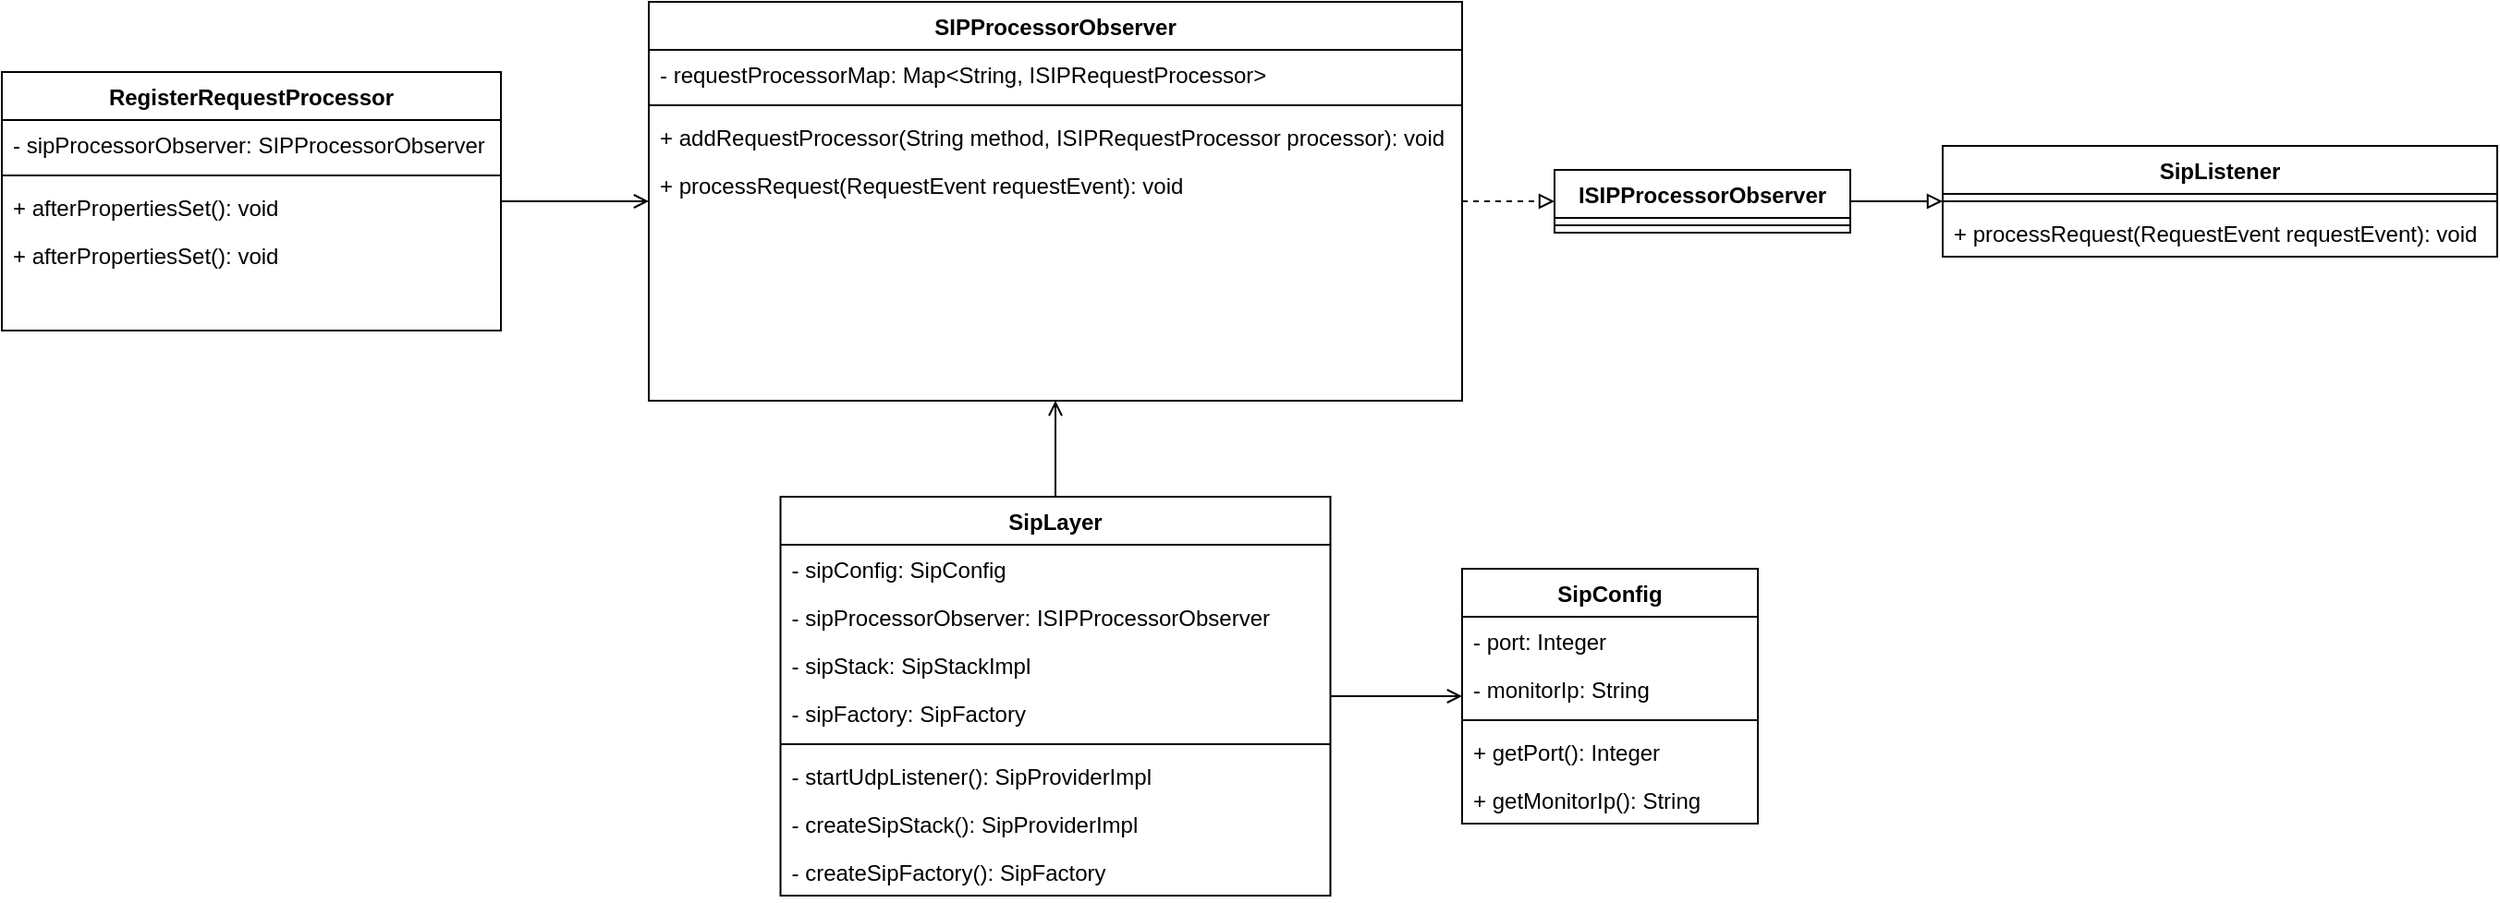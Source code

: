 <mxfile version="17.4.6" type="github">
  <diagram id="C5RBs43oDa-KdzZeNtuy" name="Page-1">
    <mxGraphModel dx="1422" dy="793" grid="1" gridSize="10" guides="1" tooltips="1" connect="1" arrows="1" fold="1" page="1" pageScale="1" pageWidth="827" pageHeight="1169" math="0" shadow="0">
      <root>
        <mxCell id="WIyWlLk6GJQsqaUBKTNV-0" />
        <mxCell id="WIyWlLk6GJQsqaUBKTNV-1" parent="WIyWlLk6GJQsqaUBKTNV-0" />
        <mxCell id="D6CzbZ3rq5XKeNRT8dIp-10" value="" style="rounded=0;orthogonalLoop=1;jettySize=auto;html=1;endArrow=open;endFill=0;" parent="WIyWlLk6GJQsqaUBKTNV-1" source="zkfFHV4jXpPFQw0GAbJ--6" target="zkfFHV4jXpPFQw0GAbJ--17" edge="1">
          <mxGeometry relative="1" as="geometry">
            <mxPoint x="500" y="449" as="targetPoint" />
          </mxGeometry>
        </mxCell>
        <mxCell id="zkfFHV4jXpPFQw0GAbJ--6" value="RegisterRequestProcessor" style="swimlane;fontStyle=1;align=center;verticalAlign=top;childLayout=stackLayout;horizontal=1;startSize=26;horizontalStack=0;resizeParent=1;resizeLast=0;collapsible=1;marginBottom=0;rounded=0;shadow=0;strokeWidth=1;" parent="WIyWlLk6GJQsqaUBKTNV-1" vertex="1">
          <mxGeometry x="30" y="380" width="270" height="140" as="geometry">
            <mxRectangle x="130" y="380" width="160" height="26" as="alternateBounds" />
          </mxGeometry>
        </mxCell>
        <mxCell id="zkfFHV4jXpPFQw0GAbJ--7" value="- sipProcessorObserver: SIPProcessorObserver" style="text;align=left;verticalAlign=top;spacingLeft=4;spacingRight=4;overflow=hidden;rotatable=0;points=[[0,0.5],[1,0.5]];portConstraint=eastwest;" parent="zkfFHV4jXpPFQw0GAbJ--6" vertex="1">
          <mxGeometry y="26" width="270" height="26" as="geometry" />
        </mxCell>
        <mxCell id="zkfFHV4jXpPFQw0GAbJ--9" value="" style="line;html=1;strokeWidth=1;align=left;verticalAlign=middle;spacingTop=-1;spacingLeft=3;spacingRight=3;rotatable=0;labelPosition=right;points=[];portConstraint=eastwest;" parent="zkfFHV4jXpPFQw0GAbJ--6" vertex="1">
          <mxGeometry y="52" width="270" height="8" as="geometry" />
        </mxCell>
        <mxCell id="zkfFHV4jXpPFQw0GAbJ--11" value="+ afterPropertiesSet(): void" style="text;align=left;verticalAlign=top;spacingLeft=4;spacingRight=4;overflow=hidden;rotatable=0;points=[[0,0.5],[1,0.5]];portConstraint=eastwest;" parent="zkfFHV4jXpPFQw0GAbJ--6" vertex="1">
          <mxGeometry y="60" width="270" height="26" as="geometry" />
        </mxCell>
        <mxCell id="D6CzbZ3rq5XKeNRT8dIp-11" value="+ afterPropertiesSet(): void" style="text;align=left;verticalAlign=top;spacingLeft=4;spacingRight=4;overflow=hidden;rotatable=0;points=[[0,0.5],[1,0.5]];portConstraint=eastwest;" parent="zkfFHV4jXpPFQw0GAbJ--6" vertex="1">
          <mxGeometry y="86" width="270" height="26" as="geometry" />
        </mxCell>
        <mxCell id="D6CzbZ3rq5XKeNRT8dIp-21" value="" style="edgeStyle=none;rounded=0;orthogonalLoop=1;jettySize=auto;html=1;endArrow=block;endFill=0;dashed=1;" parent="WIyWlLk6GJQsqaUBKTNV-1" source="zkfFHV4jXpPFQw0GAbJ--17" target="D6CzbZ3rq5XKeNRT8dIp-44" edge="1">
          <mxGeometry relative="1" as="geometry">
            <mxPoint x="890" y="450" as="targetPoint" />
          </mxGeometry>
        </mxCell>
        <mxCell id="zkfFHV4jXpPFQw0GAbJ--17" value="SIPProcessorObserver" style="swimlane;fontStyle=1;align=center;verticalAlign=top;childLayout=stackLayout;horizontal=1;startSize=26;horizontalStack=0;resizeParent=1;resizeLast=0;collapsible=1;marginBottom=0;rounded=0;shadow=0;strokeWidth=1;" parent="WIyWlLk6GJQsqaUBKTNV-1" vertex="1">
          <mxGeometry x="380" y="342" width="440" height="216" as="geometry">
            <mxRectangle x="550" y="140" width="160" height="26" as="alternateBounds" />
          </mxGeometry>
        </mxCell>
        <mxCell id="zkfFHV4jXpPFQw0GAbJ--18" value="- requestProcessorMap: Map&lt;String, ISIPRequestProcessor&gt;" style="text;align=left;verticalAlign=top;spacingLeft=4;spacingRight=4;overflow=hidden;rotatable=0;points=[[0,0.5],[1,0.5]];portConstraint=eastwest;" parent="zkfFHV4jXpPFQw0GAbJ--17" vertex="1">
          <mxGeometry y="26" width="440" height="26" as="geometry" />
        </mxCell>
        <mxCell id="zkfFHV4jXpPFQw0GAbJ--23" value="" style="line;html=1;strokeWidth=1;align=left;verticalAlign=middle;spacingTop=-1;spacingLeft=3;spacingRight=3;rotatable=0;labelPosition=right;points=[];portConstraint=eastwest;" parent="zkfFHV4jXpPFQw0GAbJ--17" vertex="1">
          <mxGeometry y="52" width="440" height="8" as="geometry" />
        </mxCell>
        <mxCell id="zkfFHV4jXpPFQw0GAbJ--24" value="+ addRequestProcessor(String method, ISIPRequestProcessor processor): void" style="text;align=left;verticalAlign=top;spacingLeft=4;spacingRight=4;overflow=hidden;rotatable=0;points=[[0,0.5],[1,0.5]];portConstraint=eastwest;" parent="zkfFHV4jXpPFQw0GAbJ--17" vertex="1">
          <mxGeometry y="60" width="440" height="26" as="geometry" />
        </mxCell>
        <mxCell id="D6CzbZ3rq5XKeNRT8dIp-15" value="+ processRequest(RequestEvent requestEvent): void" style="text;align=left;verticalAlign=top;spacingLeft=4;spacingRight=4;overflow=hidden;rotatable=0;points=[[0,0.5],[1,0.5]];portConstraint=eastwest;" parent="zkfFHV4jXpPFQw0GAbJ--17" vertex="1">
          <mxGeometry y="86" width="440" height="26" as="geometry" />
        </mxCell>
        <mxCell id="D6CzbZ3rq5XKeNRT8dIp-24" value="" style="edgeStyle=none;rounded=0;orthogonalLoop=1;jettySize=auto;html=1;endArrow=block;endFill=0;" parent="WIyWlLk6GJQsqaUBKTNV-1" source="D6CzbZ3rq5XKeNRT8dIp-44" target="D6CzbZ3rq5XKeNRT8dIp-33" edge="1">
          <mxGeometry relative="1" as="geometry">
            <mxPoint x="1090" y="549" as="sourcePoint" />
            <mxPoint x="1230" y="450" as="targetPoint" />
          </mxGeometry>
        </mxCell>
        <mxCell id="D6CzbZ3rq5XKeNRT8dIp-33" value="SipListener" style="swimlane;fontStyle=1;align=center;verticalAlign=top;childLayout=stackLayout;horizontal=1;startSize=26;horizontalStack=0;resizeParent=1;resizeParentMax=0;resizeLast=0;collapsible=1;marginBottom=0;" parent="WIyWlLk6GJQsqaUBKTNV-1" vertex="1">
          <mxGeometry x="1080" y="420" width="300" height="60" as="geometry" />
        </mxCell>
        <mxCell id="D6CzbZ3rq5XKeNRT8dIp-35" value="" style="line;strokeWidth=1;fillColor=none;align=left;verticalAlign=middle;spacingTop=-1;spacingLeft=3;spacingRight=3;rotatable=0;labelPosition=right;points=[];portConstraint=eastwest;" parent="D6CzbZ3rq5XKeNRT8dIp-33" vertex="1">
          <mxGeometry y="26" width="300" height="8" as="geometry" />
        </mxCell>
        <mxCell id="D6CzbZ3rq5XKeNRT8dIp-36" value="+ processRequest(RequestEvent requestEvent): void" style="text;strokeColor=none;fillColor=none;align=left;verticalAlign=top;spacingLeft=4;spacingRight=4;overflow=hidden;rotatable=0;points=[[0,0.5],[1,0.5]];portConstraint=eastwest;" parent="D6CzbZ3rq5XKeNRT8dIp-33" vertex="1">
          <mxGeometry y="34" width="300" height="26" as="geometry" />
        </mxCell>
        <mxCell id="D6CzbZ3rq5XKeNRT8dIp-44" value="ISIPProcessorObserver" style="swimlane;fontStyle=1;align=center;verticalAlign=top;childLayout=stackLayout;horizontal=1;startSize=26;horizontalStack=0;resizeParent=1;resizeParentMax=0;resizeLast=0;collapsible=1;marginBottom=0;" parent="WIyWlLk6GJQsqaUBKTNV-1" vertex="1">
          <mxGeometry x="870" y="433" width="160" height="34" as="geometry" />
        </mxCell>
        <mxCell id="D6CzbZ3rq5XKeNRT8dIp-46" value="" style="line;strokeWidth=1;fillColor=none;align=left;verticalAlign=middle;spacingTop=-1;spacingLeft=3;spacingRight=3;rotatable=0;labelPosition=right;points=[];portConstraint=eastwest;" parent="D6CzbZ3rq5XKeNRT8dIp-44" vertex="1">
          <mxGeometry y="26" width="160" height="8" as="geometry" />
        </mxCell>
        <mxCell id="vsLsCilXO2FwELSgvoOJ-0" value="" style="rounded=0;orthogonalLoop=1;jettySize=auto;html=1;endArrow=open;endFill=0;entryX=0.5;entryY=1;entryDx=0;entryDy=0;exitX=0.5;exitY=0;exitDx=0;exitDy=0;" parent="WIyWlLk6GJQsqaUBKTNV-1" source="vsLsCilXO2FwELSgvoOJ-1" target="zkfFHV4jXpPFQw0GAbJ--17" edge="1">
          <mxGeometry relative="1" as="geometry">
            <mxPoint x="599.5" y="620" as="targetPoint" />
            <mxPoint x="600" y="640" as="sourcePoint" />
          </mxGeometry>
        </mxCell>
        <mxCell id="vsLsCilXO2FwELSgvoOJ-1" value="SipLayer" style="swimlane;fontStyle=1;align=center;verticalAlign=top;childLayout=stackLayout;horizontal=1;startSize=26;horizontalStack=0;resizeParent=1;resizeParentMax=0;resizeLast=0;collapsible=1;marginBottom=0;" parent="WIyWlLk6GJQsqaUBKTNV-1" vertex="1">
          <mxGeometry x="451.25" y="610" width="297.5" height="216" as="geometry">
            <mxRectangle x="462.5" y="610" width="80" height="26" as="alternateBounds" />
          </mxGeometry>
        </mxCell>
        <mxCell id="vsLsCilXO2FwELSgvoOJ-7" value="- sipConfig: SipConfig" style="text;align=left;verticalAlign=top;spacingLeft=4;spacingRight=4;overflow=hidden;rotatable=0;points=[[0,0.5],[1,0.5]];portConstraint=eastwest;" parent="vsLsCilXO2FwELSgvoOJ-1" vertex="1">
          <mxGeometry y="26" width="297.5" height="26" as="geometry" />
        </mxCell>
        <mxCell id="vsLsCilXO2FwELSgvoOJ-2" value="- sipProcessorObserver: ISIPProcessorObserver" style="text;strokeColor=none;fillColor=none;align=left;verticalAlign=top;spacingLeft=4;spacingRight=4;overflow=hidden;rotatable=0;points=[[0,0.5],[1,0.5]];portConstraint=eastwest;" parent="vsLsCilXO2FwELSgvoOJ-1" vertex="1">
          <mxGeometry y="52" width="297.5" height="26" as="geometry" />
        </mxCell>
        <mxCell id="vsLsCilXO2FwELSgvoOJ-16" value="- sipStack: SipStackImpl" style="text;strokeColor=none;fillColor=none;align=left;verticalAlign=top;spacingLeft=4;spacingRight=4;overflow=hidden;rotatable=0;points=[[0,0.5],[1,0.5]];portConstraint=eastwest;" parent="vsLsCilXO2FwELSgvoOJ-1" vertex="1">
          <mxGeometry y="78" width="297.5" height="26" as="geometry" />
        </mxCell>
        <mxCell id="vsLsCilXO2FwELSgvoOJ-18" value="- sipFactory: SipFactory" style="text;strokeColor=none;fillColor=none;align=left;verticalAlign=top;spacingLeft=4;spacingRight=4;overflow=hidden;rotatable=0;points=[[0,0.5],[1,0.5]];portConstraint=eastwest;" parent="vsLsCilXO2FwELSgvoOJ-1" vertex="1">
          <mxGeometry y="104" width="297.5" height="26" as="geometry" />
        </mxCell>
        <mxCell id="vsLsCilXO2FwELSgvoOJ-3" value="" style="line;strokeWidth=1;fillColor=none;align=left;verticalAlign=middle;spacingTop=-1;spacingLeft=3;spacingRight=3;rotatable=0;labelPosition=right;points=[];portConstraint=eastwest;" parent="vsLsCilXO2FwELSgvoOJ-1" vertex="1">
          <mxGeometry y="130" width="297.5" height="8" as="geometry" />
        </mxCell>
        <mxCell id="vsLsCilXO2FwELSgvoOJ-4" value="- startUdpListener(): SipProviderImpl" style="text;strokeColor=none;fillColor=none;align=left;verticalAlign=top;spacingLeft=4;spacingRight=4;overflow=hidden;rotatable=0;points=[[0,0.5],[1,0.5]];portConstraint=eastwest;" parent="vsLsCilXO2FwELSgvoOJ-1" vertex="1">
          <mxGeometry y="138" width="297.5" height="26" as="geometry" />
        </mxCell>
        <mxCell id="vsLsCilXO2FwELSgvoOJ-15" value="- createSipStack(): SipProviderImpl" style="text;strokeColor=none;fillColor=none;align=left;verticalAlign=top;spacingLeft=4;spacingRight=4;overflow=hidden;rotatable=0;points=[[0,0.5],[1,0.5]];portConstraint=eastwest;" parent="vsLsCilXO2FwELSgvoOJ-1" vertex="1">
          <mxGeometry y="164" width="297.5" height="26" as="geometry" />
        </mxCell>
        <mxCell id="vsLsCilXO2FwELSgvoOJ-17" value="- createSipFactory(): SipFactory" style="text;strokeColor=none;fillColor=none;align=left;verticalAlign=top;spacingLeft=4;spacingRight=4;overflow=hidden;rotatable=0;points=[[0,0.5],[1,0.5]];portConstraint=eastwest;" parent="vsLsCilXO2FwELSgvoOJ-1" vertex="1">
          <mxGeometry y="190" width="297.5" height="26" as="geometry" />
        </mxCell>
        <mxCell id="vsLsCilXO2FwELSgvoOJ-8" value="" style="rounded=0;orthogonalLoop=1;jettySize=auto;html=1;endArrow=open;endFill=0;" parent="WIyWlLk6GJQsqaUBKTNV-1" source="vsLsCilXO2FwELSgvoOJ-1" target="vsLsCilXO2FwELSgvoOJ-9" edge="1">
          <mxGeometry relative="1" as="geometry">
            <mxPoint x="810" y="667" as="targetPoint" />
            <mxPoint x="780" y="666.5" as="sourcePoint" />
          </mxGeometry>
        </mxCell>
        <mxCell id="vsLsCilXO2FwELSgvoOJ-9" value="SipConfig" style="swimlane;fontStyle=1;align=center;verticalAlign=top;childLayout=stackLayout;horizontal=1;startSize=26;horizontalStack=0;resizeParent=1;resizeParentMax=0;resizeLast=0;collapsible=1;marginBottom=0;" parent="WIyWlLk6GJQsqaUBKTNV-1" vertex="1">
          <mxGeometry x="820" y="649" width="160" height="138" as="geometry" />
        </mxCell>
        <mxCell id="vsLsCilXO2FwELSgvoOJ-10" value="- port: Integer" style="text;strokeColor=none;fillColor=none;align=left;verticalAlign=top;spacingLeft=4;spacingRight=4;overflow=hidden;rotatable=0;points=[[0,0.5],[1,0.5]];portConstraint=eastwest;" parent="vsLsCilXO2FwELSgvoOJ-9" vertex="1">
          <mxGeometry y="26" width="160" height="26" as="geometry" />
        </mxCell>
        <mxCell id="vsLsCilXO2FwELSgvoOJ-14" value="- monitorIp: String" style="text;strokeColor=none;fillColor=none;align=left;verticalAlign=top;spacingLeft=4;spacingRight=4;overflow=hidden;rotatable=0;points=[[0,0.5],[1,0.5]];portConstraint=eastwest;" parent="vsLsCilXO2FwELSgvoOJ-9" vertex="1">
          <mxGeometry y="52" width="160" height="26" as="geometry" />
        </mxCell>
        <mxCell id="vsLsCilXO2FwELSgvoOJ-11" value="" style="line;strokeWidth=1;fillColor=none;align=left;verticalAlign=middle;spacingTop=-1;spacingLeft=3;spacingRight=3;rotatable=0;labelPosition=right;points=[];portConstraint=eastwest;" parent="vsLsCilXO2FwELSgvoOJ-9" vertex="1">
          <mxGeometry y="78" width="160" height="8" as="geometry" />
        </mxCell>
        <mxCell id="vsLsCilXO2FwELSgvoOJ-12" value="+ getPort(): Integer" style="text;strokeColor=none;fillColor=none;align=left;verticalAlign=top;spacingLeft=4;spacingRight=4;overflow=hidden;rotatable=0;points=[[0,0.5],[1,0.5]];portConstraint=eastwest;" parent="vsLsCilXO2FwELSgvoOJ-9" vertex="1">
          <mxGeometry y="86" width="160" height="26" as="geometry" />
        </mxCell>
        <mxCell id="vsLsCilXO2FwELSgvoOJ-13" value="+ getMonitorIp(): String" style="text;strokeColor=none;fillColor=none;align=left;verticalAlign=top;spacingLeft=4;spacingRight=4;overflow=hidden;rotatable=0;points=[[0,0.5],[1,0.5]];portConstraint=eastwest;" parent="vsLsCilXO2FwELSgvoOJ-9" vertex="1">
          <mxGeometry y="112" width="160" height="26" as="geometry" />
        </mxCell>
      </root>
    </mxGraphModel>
  </diagram>
</mxfile>

